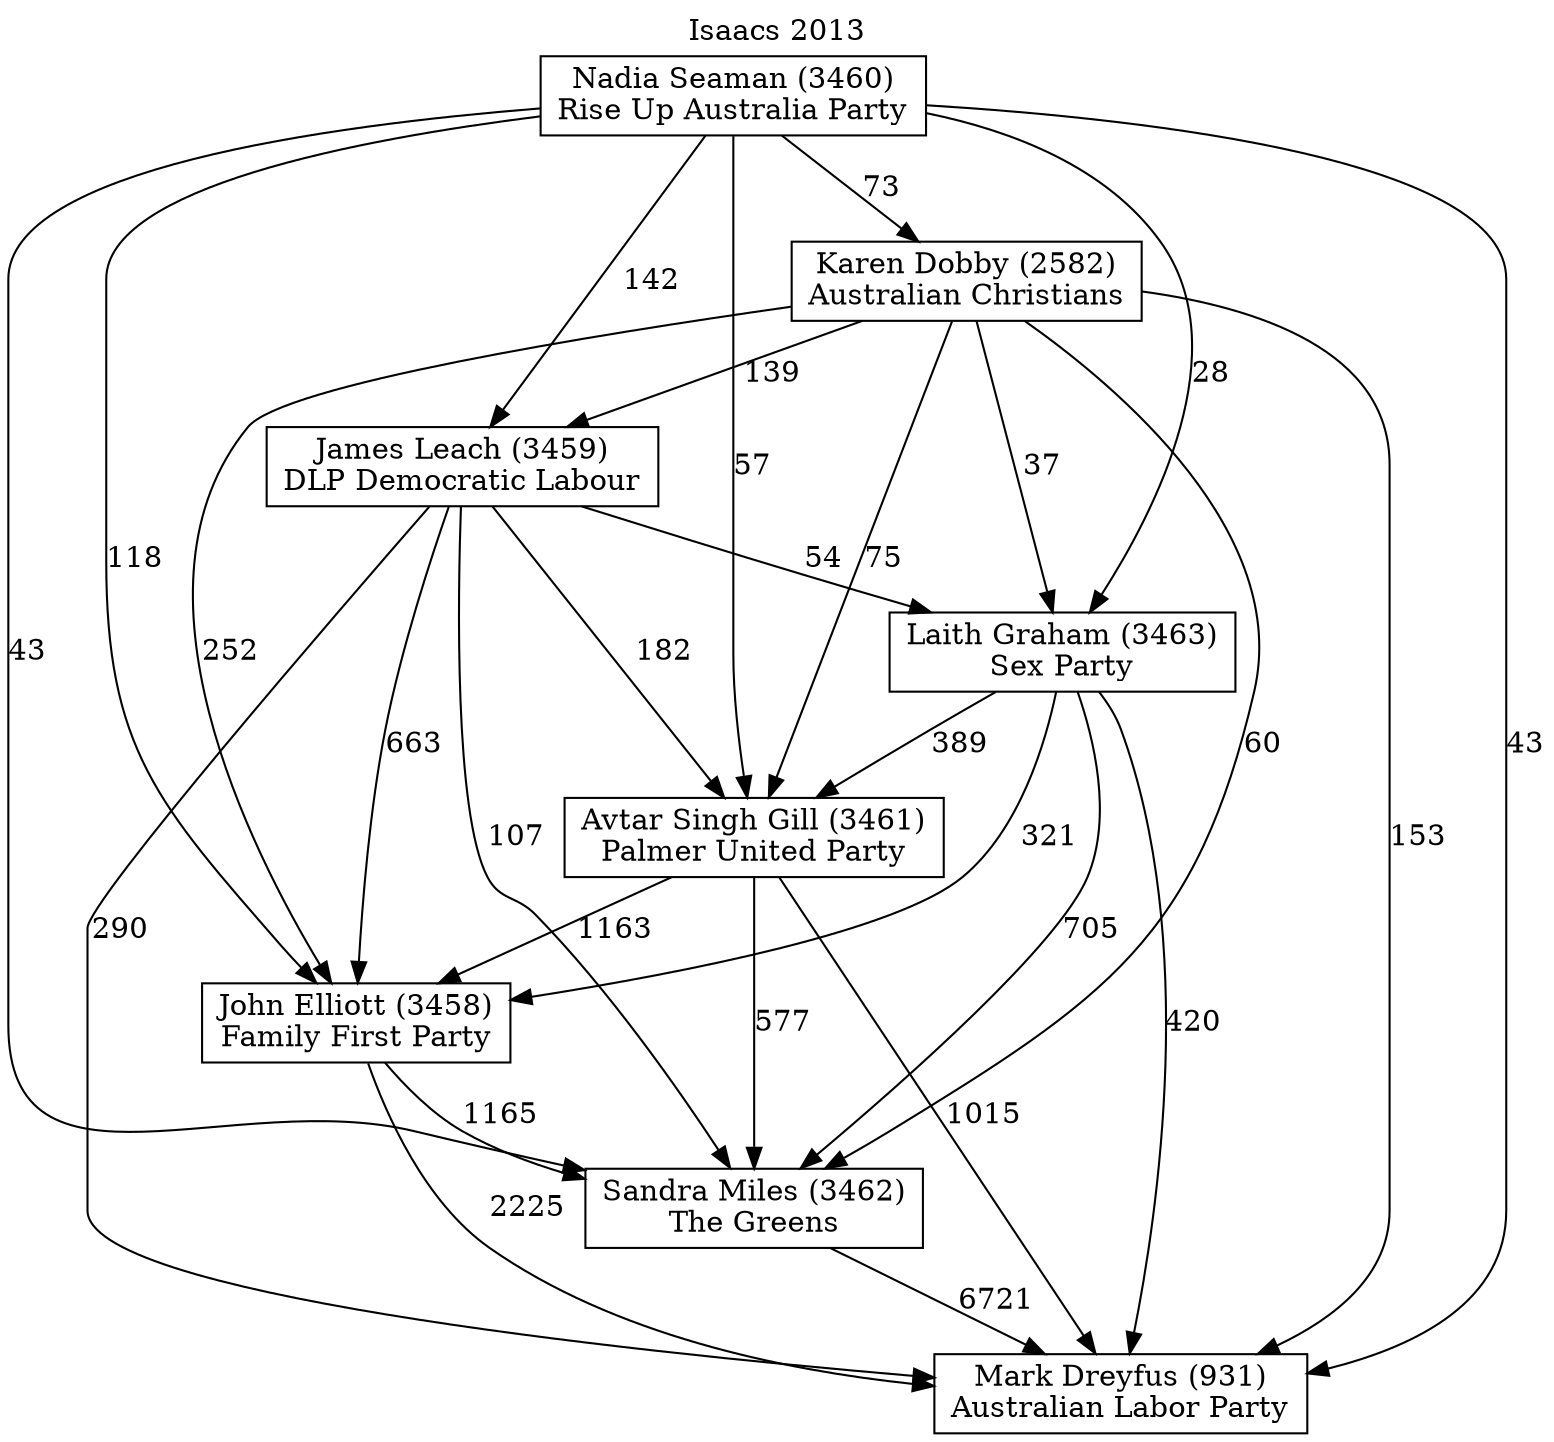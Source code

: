 // House preference flow
digraph "Mark Dreyfus (931)_Isaacs_2013" {
	graph [label="Isaacs 2013" labelloc=t mclimit=10]
	node [shape=box]
	"Avtar Singh Gill (3461)" [label="Avtar Singh Gill (3461)
Palmer United Party"]
	"James Leach (3459)" [label="James Leach (3459)
DLP Democratic Labour"]
	"John Elliott (3458)" [label="John Elliott (3458)
Family First Party"]
	"Karen Dobby (2582)" [label="Karen Dobby (2582)
Australian Christians"]
	"Laith Graham (3463)" [label="Laith Graham (3463)
Sex Party"]
	"Mark Dreyfus (931)" [label="Mark Dreyfus (931)
Australian Labor Party"]
	"Nadia Seaman (3460)" [label="Nadia Seaman (3460)
Rise Up Australia Party"]
	"Sandra Miles (3462)" [label="Sandra Miles (3462)
The Greens"]
	"Avtar Singh Gill (3461)" -> "John Elliott (3458)" [label=1163]
	"Avtar Singh Gill (3461)" -> "Mark Dreyfus (931)" [label=1015]
	"Avtar Singh Gill (3461)" -> "Sandra Miles (3462)" [label=577]
	"James Leach (3459)" -> "Avtar Singh Gill (3461)" [label=182]
	"James Leach (3459)" -> "John Elliott (3458)" [label=663]
	"James Leach (3459)" -> "Laith Graham (3463)" [label=54]
	"James Leach (3459)" -> "Mark Dreyfus (931)" [label=290]
	"James Leach (3459)" -> "Sandra Miles (3462)" [label=107]
	"John Elliott (3458)" -> "Mark Dreyfus (931)" [label=2225]
	"John Elliott (3458)" -> "Sandra Miles (3462)" [label=1165]
	"Karen Dobby (2582)" -> "Avtar Singh Gill (3461)" [label=75]
	"Karen Dobby (2582)" -> "James Leach (3459)" [label=139]
	"Karen Dobby (2582)" -> "John Elliott (3458)" [label=252]
	"Karen Dobby (2582)" -> "Laith Graham (3463)" [label=37]
	"Karen Dobby (2582)" -> "Mark Dreyfus (931)" [label=153]
	"Karen Dobby (2582)" -> "Sandra Miles (3462)" [label=60]
	"Laith Graham (3463)" -> "Avtar Singh Gill (3461)" [label=389]
	"Laith Graham (3463)" -> "John Elliott (3458)" [label=321]
	"Laith Graham (3463)" -> "Mark Dreyfus (931)" [label=420]
	"Laith Graham (3463)" -> "Sandra Miles (3462)" [label=705]
	"Nadia Seaman (3460)" -> "Avtar Singh Gill (3461)" [label=57]
	"Nadia Seaman (3460)" -> "James Leach (3459)" [label=142]
	"Nadia Seaman (3460)" -> "John Elliott (3458)" [label=118]
	"Nadia Seaman (3460)" -> "Karen Dobby (2582)" [label=73]
	"Nadia Seaman (3460)" -> "Laith Graham (3463)" [label=28]
	"Nadia Seaman (3460)" -> "Mark Dreyfus (931)" [label=43]
	"Nadia Seaman (3460)" -> "Sandra Miles (3462)" [label=43]
	"Sandra Miles (3462)" -> "Mark Dreyfus (931)" [label=6721]
}

